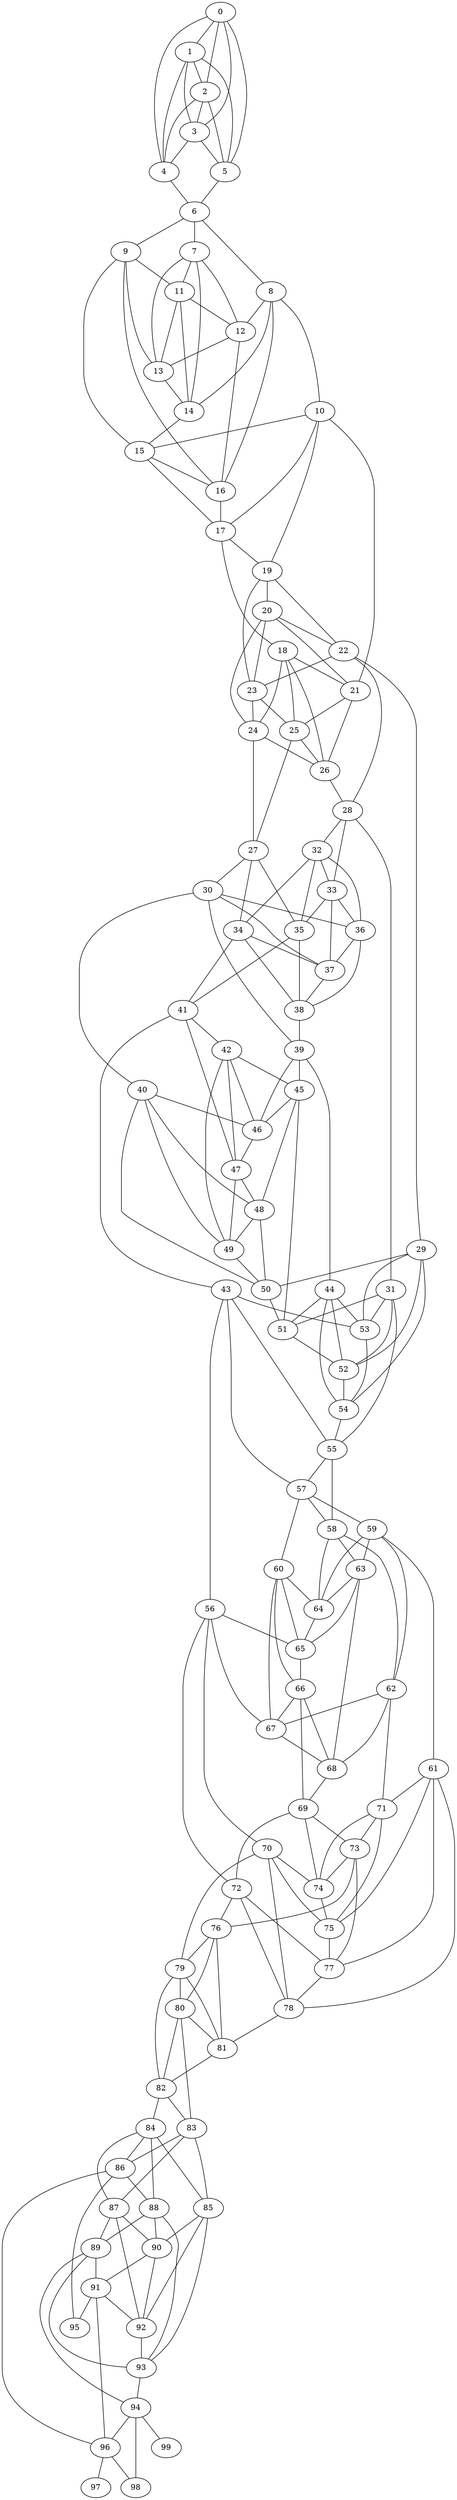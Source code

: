 graph {
  0;
  1;
  2;
  3;
  4;
  5;
  6;
  7;
  8;
  9;
  10;
  11;
  12;
  13;
  14;
  15;
  16;
  17;
  18;
  19;
  20;
  21;
  22;
  23;
  24;
  25;
  26;
  27;
  28;
  29;
  30;
  31;
  32;
  33;
  34;
  35;
  36;
  37;
  38;
  39;
  40;
  41;
  42;
  43;
  44;
  45;
  46;
  47;
  48;
  49;
  50;
  51;
  52;
  53;
  54;
  55;
  56;
  57;
  58;
  59;
  60;
  61;
  62;
  63;
  64;
  65;
  66;
  67;
  68;
  69;
  70;
  71;
  72;
  73;
  74;
  75;
  76;
  77;
  78;
  79;
  80;
  81;
  82;
  83;
  84;
  85;
  86;
  87;
  88;
  89;
  90;
  91;
  92;
  93;
  94;
  95;
  96;
  97;
  98;
  99;
  0 -- 1;
  0 -- 2;
  0 -- 3;
  0 -- 4;
  0 -- 5;
  1 -- 2;
  1 -- 3;
  1 -- 4;
  1 -- 5;
  2 -- 3;
  2 -- 4;
  2 -- 5;
  3 -- 4;
  3 -- 5;
  4 -- 6;
  5 -- 6;
  6 -- 7;
  6 -- 8;
  6 -- 9;
  7 -- 11;
  7 -- 12;
  7 -- 13;
  7 -- 14;
  8 -- 16;
  8 -- 10;
  8 -- 12;
  8 -- 14;
  9 -- 16;
  9 -- 11;
  9 -- 13;
  9 -- 15;
  10 -- 17;
  10 -- 19;
  10 -- 21;
  10 -- 15;
  11 -- 12;
  11 -- 13;
  11 -- 14;
  12 -- 16;
  12 -- 13;
  13 -- 14;
  14 -- 15;
  15 -- 16;
  15 -- 17;
  16 -- 17;
  17 -- 18;
  17 -- 19;
  18 -- 21;
  18 -- 24;
  18 -- 25;
  18 -- 26;
  19 -- 20;
  19 -- 22;
  19 -- 23;
  20 -- 21;
  20 -- 22;
  20 -- 23;
  20 -- 24;
  21 -- 25;
  21 -- 26;
  22 -- 23;
  22 -- 28;
  22 -- 29;
  23 -- 24;
  23 -- 25;
  24 -- 26;
  24 -- 27;
  25 -- 26;
  25 -- 27;
  26 -- 28;
  27 -- 34;
  27 -- 35;
  27 -- 30;
  28 -- 32;
  28 -- 33;
  28 -- 31;
  29 -- 50;
  29 -- 52;
  29 -- 53;
  29 -- 54;
  30 -- 36;
  30 -- 37;
  30 -- 39;
  30 -- 40;
  31 -- 51;
  31 -- 52;
  31 -- 53;
  31 -- 55;
  32 -- 33;
  32 -- 34;
  32 -- 35;
  32 -- 36;
  33 -- 35;
  33 -- 36;
  33 -- 37;
  34 -- 37;
  34 -- 38;
  34 -- 41;
  35 -- 38;
  35 -- 41;
  36 -- 37;
  36 -- 38;
  37 -- 38;
  38 -- 39;
  39 -- 44;
  39 -- 45;
  39 -- 46;
  40 -- 48;
  40 -- 49;
  40 -- 50;
  40 -- 46;
  41 -- 42;
  41 -- 43;
  41 -- 47;
  42 -- 49;
  42 -- 45;
  42 -- 46;
  42 -- 47;
  43 -- 53;
  43 -- 55;
  43 -- 56;
  43 -- 57;
  44 -- 51;
  44 -- 52;
  44 -- 53;
  44 -- 54;
  45 -- 48;
  45 -- 51;
  45 -- 46;
  46 -- 47;
  47 -- 48;
  47 -- 49;
  48 -- 49;
  48 -- 50;
  49 -- 50;
  50 -- 51;
  51 -- 52;
  52 -- 54;
  53 -- 54;
  54 -- 55;
  55 -- 57;
  55 -- 58;
  56 -- 65;
  56 -- 67;
  56 -- 70;
  56 -- 72;
  57 -- 58;
  57 -- 59;
  57 -- 60;
  58 -- 64;
  58 -- 62;
  58 -- 63;
  59 -- 64;
  59 -- 61;
  59 -- 62;
  59 -- 63;
  60 -- 64;
  60 -- 65;
  60 -- 66;
  60 -- 67;
  61 -- 71;
  61 -- 75;
  61 -- 77;
  61 -- 78;
  62 -- 67;
  62 -- 68;
  62 -- 71;
  63 -- 64;
  63 -- 65;
  63 -- 68;
  64 -- 65;
  65 -- 66;
  66 -- 67;
  66 -- 68;
  66 -- 69;
  67 -- 68;
  68 -- 69;
  69 -- 72;
  69 -- 73;
  69 -- 74;
  70 -- 74;
  70 -- 75;
  70 -- 78;
  70 -- 79;
  71 -- 73;
  71 -- 74;
  71 -- 75;
  72 -- 76;
  72 -- 77;
  72 -- 78;
  73 -- 74;
  73 -- 76;
  73 -- 77;
  74 -- 75;
  75 -- 77;
  76 -- 80;
  76 -- 81;
  76 -- 79;
  77 -- 78;
  78 -- 81;
  79 -- 80;
  79 -- 81;
  79 -- 82;
  80 -- 81;
  80 -- 82;
  80 -- 83;
  81 -- 82;
  82 -- 83;
  82 -- 84;
  83 -- 85;
  83 -- 86;
  83 -- 87;
  84 -- 85;
  84 -- 86;
  84 -- 87;
  84 -- 88;
  85 -- 90;
  85 -- 92;
  85 -- 93;
  86 -- 96;
  86 -- 88;
  86 -- 95;
  87 -- 89;
  87 -- 90;
  87 -- 92;
  88 -- 89;
  88 -- 90;
  88 -- 93;
  89 -- 91;
  89 -- 93;
  89 -- 94;
  90 -- 91;
  90 -- 92;
  91 -- 96;
  91 -- 92;
  91 -- 95;
  92 -- 93;
  93 -- 94;
  94 -- 96;
  94 -- 98;
  94 -- 99;
  96 -- 97;
  96 -- 98;
}